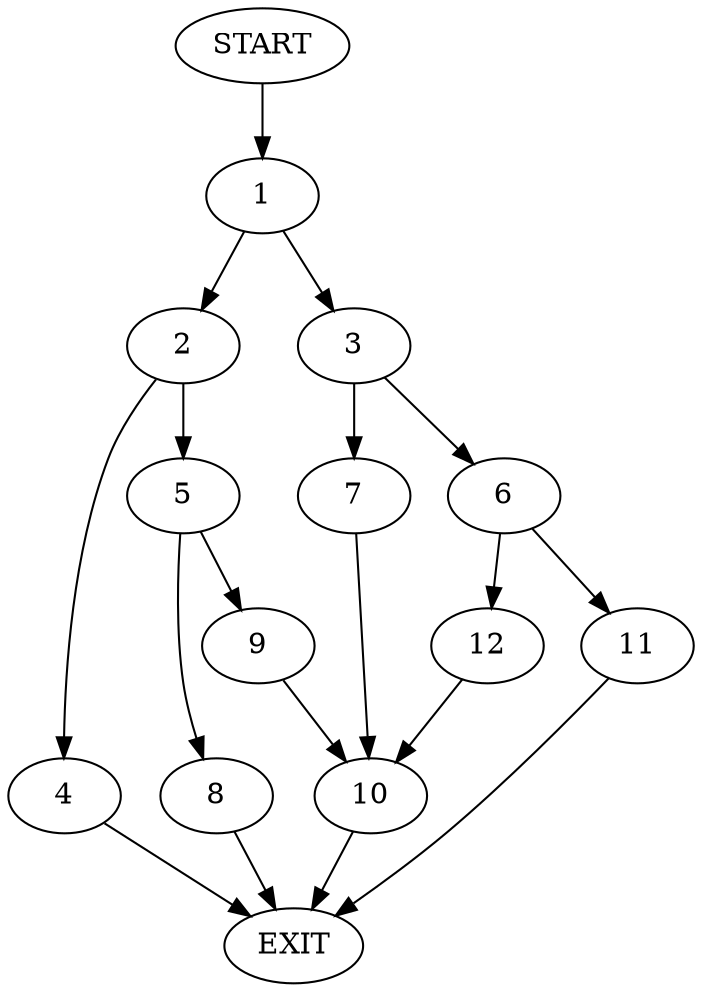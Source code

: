 digraph {
0 [label="START"]
13 [label="EXIT"]
0 -> 1
1 -> 2
1 -> 3
2 -> 4
2 -> 5
3 -> 6
3 -> 7
4 -> 13
5 -> 8
5 -> 9
9 -> 10
8 -> 13
10 -> 13
6 -> 11
6 -> 12
7 -> 10
12 -> 10
11 -> 13
}
